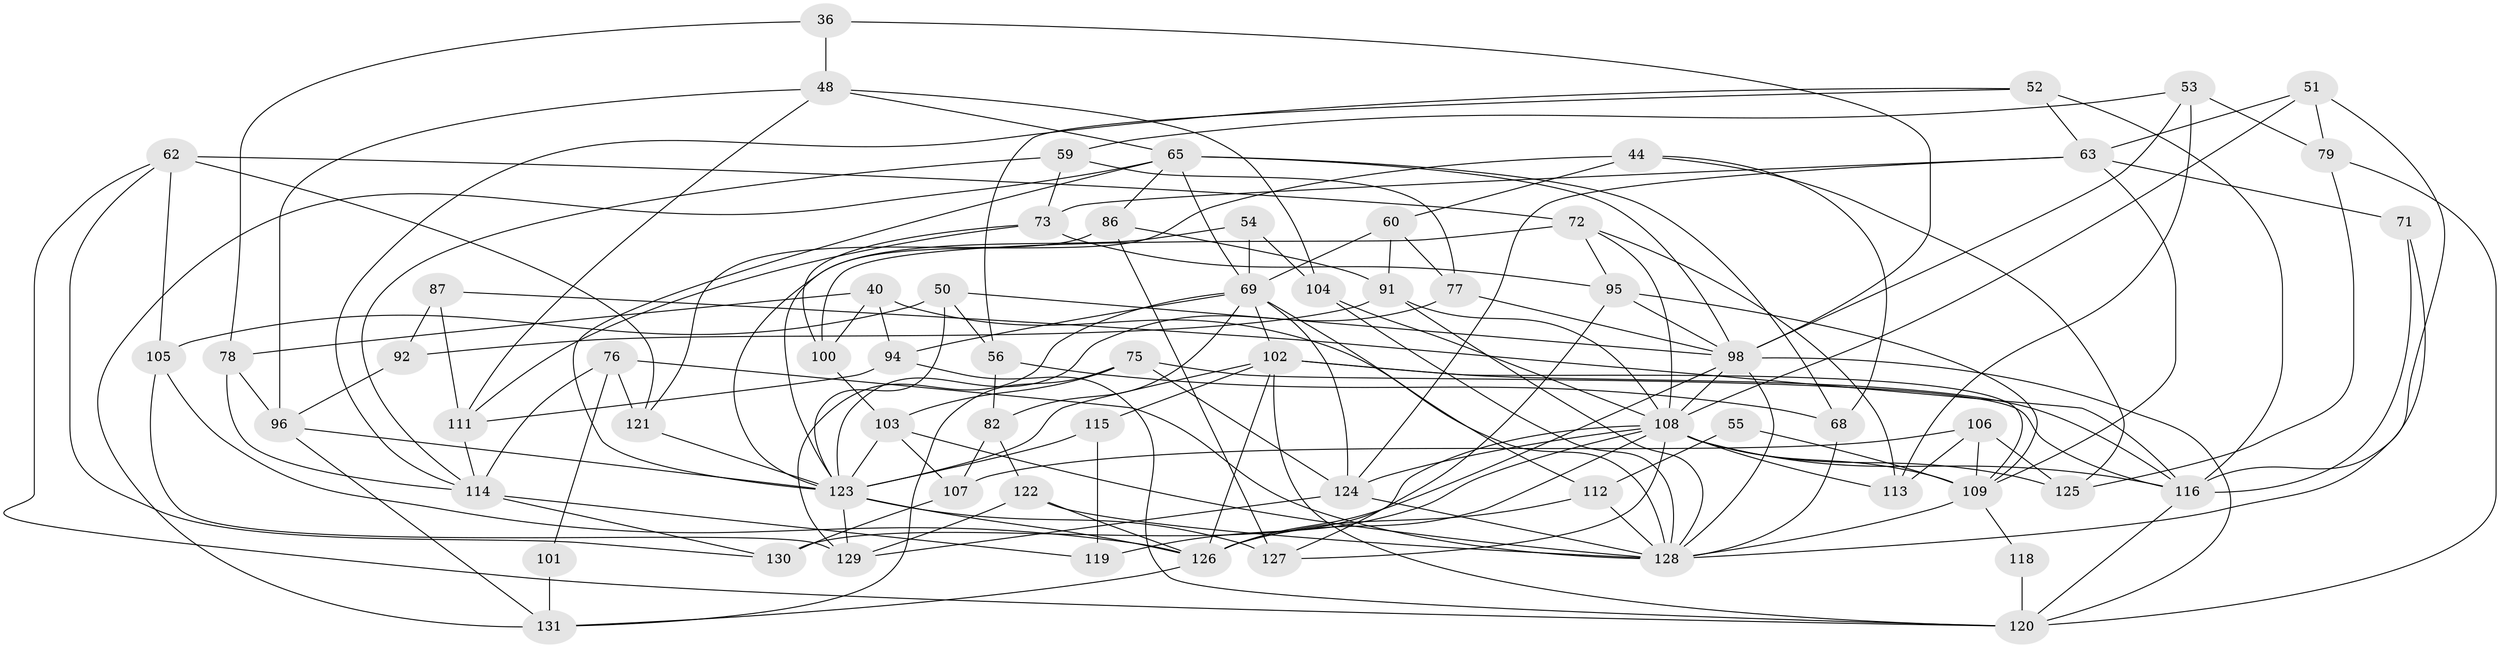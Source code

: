 // original degree distribution, {4: 1.0}
// Generated by graph-tools (version 1.1) at 2025/57/03/09/25 04:57:09]
// undirected, 65 vertices, 162 edges
graph export_dot {
graph [start="1"]
  node [color=gray90,style=filled];
  36;
  40;
  44;
  48 [super="+23"];
  50;
  51;
  52;
  53;
  54;
  55;
  56;
  59;
  60;
  62 [super="+21"];
  63 [super="+18"];
  65 [super="+43"];
  68;
  69 [super="+61+58"];
  71;
  72 [super="+16"];
  73 [super="+14"];
  75;
  76 [super="+34"];
  77;
  78;
  79;
  82;
  86;
  87;
  91 [super="+84"];
  92;
  94;
  95 [super="+26"];
  96 [super="+74"];
  98 [super="+30+35"];
  100;
  101;
  102 [super="+57"];
  103 [super="+49"];
  104;
  105;
  106;
  107;
  108 [super="+83+81"];
  109 [super="+32+45"];
  111 [super="+17"];
  112 [super="+47"];
  113;
  114 [super="+70"];
  115 [super="+33"];
  116 [super="+89"];
  118;
  119;
  120 [super="+29+97"];
  121;
  122;
  123 [super="+8+67+66+80"];
  124 [super="+110"];
  125;
  126 [super="+41"];
  127 [super="+117"];
  128 [super="+99+88"];
  129 [super="+3"];
  130 [super="+90"];
  131 [super="+93"];
  36 -- 78;
  36 -- 48 [weight=2];
  36 -- 98;
  40 -- 94;
  40 -- 78;
  40 -- 100;
  40 -- 128;
  44 -- 123;
  44 -- 68;
  44 -- 125;
  44 -- 60;
  48 -- 104;
  48 -- 96;
  48 -- 111;
  48 -- 65;
  50 -- 56;
  50 -- 105;
  50 -- 123;
  50 -- 98;
  51 -- 108;
  51 -- 79;
  51 -- 116;
  51 -- 63;
  52 -- 116;
  52 -- 56;
  52 -- 114;
  52 -- 63;
  53 -- 59;
  53 -- 79;
  53 -- 113;
  53 -- 98;
  54 -- 104;
  54 -- 123 [weight=2];
  54 -- 69;
  55 -- 112 [weight=2];
  55 -- 109 [weight=2];
  56 -- 82;
  56 -- 68;
  59 -- 73;
  59 -- 77;
  59 -- 114;
  60 -- 77;
  60 -- 91;
  60 -- 69;
  62 -- 121;
  62 -- 72 [weight=2];
  62 -- 120;
  62 -- 105;
  62 -- 130;
  63 -- 124;
  63 -- 73;
  63 -- 109 [weight=2];
  63 -- 71 [weight=2];
  65 -- 86;
  65 -- 123;
  65 -- 69 [weight=2];
  65 -- 131;
  65 -- 68;
  65 -- 98;
  68 -- 128;
  69 -- 82;
  69 -- 129;
  69 -- 94;
  69 -- 102 [weight=3];
  69 -- 112;
  69 -- 124;
  71 -- 116;
  71 -- 128;
  72 -- 100;
  72 -- 113;
  72 -- 95;
  72 -- 108;
  73 -- 111;
  73 -- 100;
  73 -- 95 [weight=2];
  75 -- 124;
  75 -- 103;
  75 -- 116;
  75 -- 131;
  76 -- 101 [weight=2];
  76 -- 114 [weight=2];
  76 -- 121;
  76 -- 128;
  77 -- 98;
  77 -- 123;
  78 -- 96;
  78 -- 114;
  79 -- 125;
  79 -- 120;
  82 -- 122;
  82 -- 107;
  86 -- 121;
  86 -- 91;
  86 -- 127;
  87 -- 111 [weight=2];
  87 -- 92;
  87 -- 116;
  91 -- 92 [weight=2];
  91 -- 128;
  91 -- 108;
  92 -- 96;
  94 -- 111;
  94 -- 120;
  95 -- 127;
  95 -- 98;
  95 -- 109;
  96 -- 131;
  96 -- 123 [weight=2];
  98 -- 120 [weight=2];
  98 -- 128 [weight=2];
  98 -- 126;
  98 -- 108;
  100 -- 103;
  101 -- 131 [weight=2];
  102 -- 115 [weight=2];
  102 -- 116;
  102 -- 120;
  102 -- 123;
  102 -- 109;
  102 -- 126;
  103 -- 107;
  103 -- 123 [weight=2];
  103 -- 128;
  104 -- 108;
  104 -- 128;
  105 -- 129;
  105 -- 126;
  106 -- 113;
  106 -- 109;
  106 -- 125;
  106 -- 107;
  107 -- 130;
  108 -- 130 [weight=3];
  108 -- 109 [weight=2];
  108 -- 127 [weight=2];
  108 -- 113;
  108 -- 116;
  108 -- 119;
  108 -- 124;
  108 -- 125;
  108 -- 126;
  109 -- 128 [weight=2];
  109 -- 118;
  111 -- 114;
  112 -- 128 [weight=2];
  112 -- 126;
  114 -- 119;
  114 -- 130;
  115 -- 119 [weight=2];
  115 -- 123 [weight=2];
  116 -- 120;
  118 -- 120 [weight=3];
  121 -- 123;
  122 -- 126;
  122 -- 129;
  122 -- 128;
  123 -- 129;
  123 -- 127 [weight=2];
  123 -- 126;
  124 -- 128 [weight=2];
  124 -- 129 [weight=2];
  126 -- 131;
}
